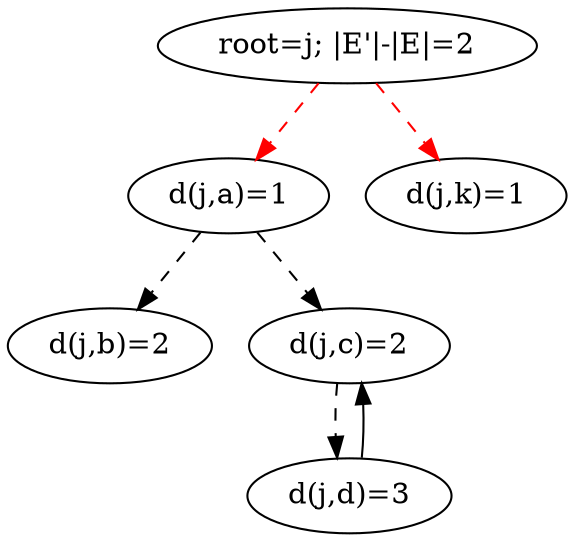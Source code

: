 digraph out {
b [label="d(j,b)=2"];
a [label="d(j,a)=1"];
a -> c [style=dashed];
a -> b [style=dashed];
k [label="d(j,k)=1"];
j [label="root=j; |E'|-|E|=2"];
j -> a [style=dashed, color=red];
j -> k [style=dashed, color=red];
c [label="d(j,c)=2"];
c -> d [style=dashed];
d [label="d(j,d)=3"];
d -> c;
}
